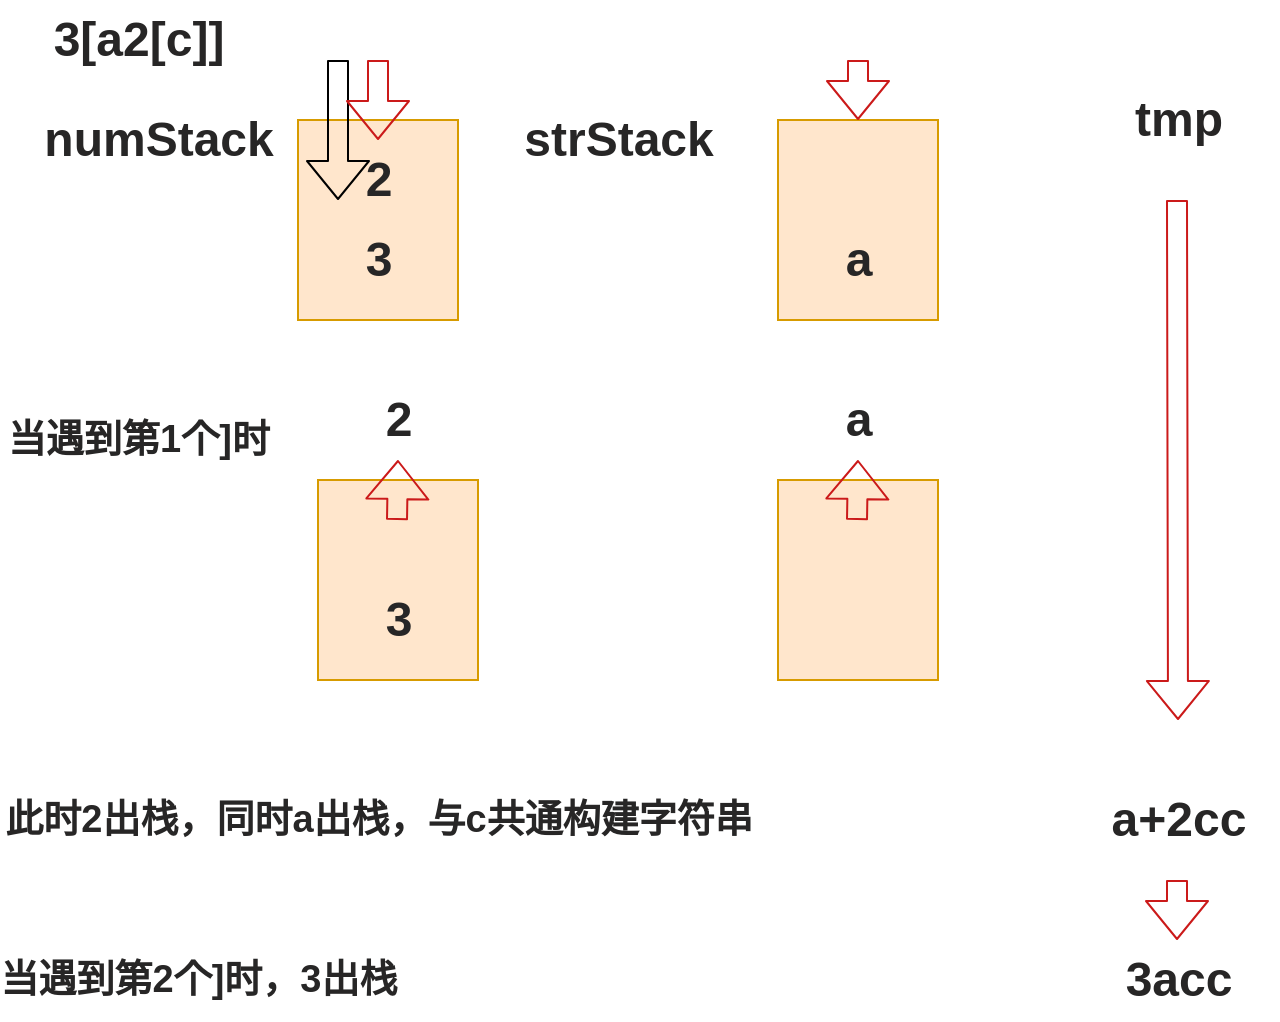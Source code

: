 <mxfile>
    <diagram id="V9re3EpEjp6ACrXzW-Pv" name="Page-1">
        <mxGraphModel dx="1079" dy="778" grid="0" gridSize="10" guides="1" tooltips="1" connect="1" arrows="1" fold="1" page="1" pageScale="1" pageWidth="827" pageHeight="1169" background="#ffffff" math="0" shadow="0">
            <root>
                <mxCell id="0"/>
                <mxCell id="1" parent="0"/>
                <mxCell id="2" value="" style="rounded=0;whiteSpace=wrap;html=1;fillColor=#ffe6cc;strokeColor=#d79b00;" vertex="1" parent="1">
                    <mxGeometry x="190" y="90" width="80" height="100" as="geometry"/>
                </mxCell>
                <mxCell id="3" value="numStack" style="text;strokeColor=none;fillColor=none;html=1;fontSize=24;fontStyle=1;verticalAlign=middle;align=center;fontColor=#272626;" vertex="1" parent="1">
                    <mxGeometry x="70" y="80" width="100" height="40" as="geometry"/>
                </mxCell>
                <mxCell id="4" value="3" style="text;strokeColor=none;fillColor=none;html=1;fontSize=24;fontStyle=1;verticalAlign=middle;align=center;fontColor=#272626;" vertex="1" parent="1">
                    <mxGeometry x="180" y="140" width="100" height="40" as="geometry"/>
                </mxCell>
                <mxCell id="5" value="2" style="text;strokeColor=none;fillColor=none;html=1;fontSize=24;fontStyle=1;verticalAlign=middle;align=center;fontColor=#272626;" vertex="1" parent="1">
                    <mxGeometry x="180" y="100" width="100" height="40" as="geometry"/>
                </mxCell>
                <mxCell id="7" value="" style="shape=flexArrow;endArrow=classic;html=1;fontColor=#272626;entryX=0.3;entryY=0.75;entryDx=0;entryDy=0;entryPerimeter=0;" edge="1" parent="1" target="5">
                    <mxGeometry width="50" height="50" relative="1" as="geometry">
                        <mxPoint x="210" y="60" as="sourcePoint"/>
                        <mxPoint x="260" y="10" as="targetPoint"/>
                    </mxGeometry>
                </mxCell>
                <mxCell id="9" value="" style="shape=flexArrow;endArrow=classic;html=1;fontColor=#272626;strokeColor=#cb1a1a;entryX=0.5;entryY=0;entryDx=0;entryDy=0;" edge="1" parent="1" target="5">
                    <mxGeometry width="50" height="50" relative="1" as="geometry">
                        <mxPoint x="230" y="60" as="sourcePoint"/>
                        <mxPoint x="280" y="10" as="targetPoint"/>
                    </mxGeometry>
                </mxCell>
                <mxCell id="10" value="" style="rounded=0;whiteSpace=wrap;html=1;fillColor=#ffe6cc;strokeColor=#d79b00;" vertex="1" parent="1">
                    <mxGeometry x="430" y="90" width="80" height="100" as="geometry"/>
                </mxCell>
                <mxCell id="11" value="a" style="text;strokeColor=none;fillColor=none;html=1;fontSize=24;fontStyle=1;verticalAlign=middle;align=center;fontColor=#272626;" vertex="1" parent="1">
                    <mxGeometry x="420" y="140" width="100" height="40" as="geometry"/>
                </mxCell>
                <mxCell id="12" value="strStack" style="text;strokeColor=none;fillColor=none;html=1;fontSize=24;fontStyle=1;verticalAlign=middle;align=center;fontColor=#272626;" vertex="1" parent="1">
                    <mxGeometry x="300" y="80" width="100" height="40" as="geometry"/>
                </mxCell>
                <mxCell id="14" value="当遇到第1个]时" style="text;strokeColor=none;fillColor=none;html=1;fontSize=19;fontStyle=1;verticalAlign=middle;align=center;fontColor=#272626;" vertex="1" parent="1">
                    <mxGeometry x="60" y="230" width="100" height="40" as="geometry"/>
                </mxCell>
                <mxCell id="16" value="" style="rounded=0;whiteSpace=wrap;html=1;fillColor=#ffe6cc;strokeColor=#d79b00;" vertex="1" parent="1">
                    <mxGeometry x="430" y="270" width="80" height="100" as="geometry"/>
                </mxCell>
                <mxCell id="19" value="" style="shape=flexArrow;endArrow=classic;html=1;fontColor=#272626;strokeColor=#cb1a1a;entryX=0.5;entryY=0;entryDx=0;entryDy=0;" edge="1" parent="1" target="10">
                    <mxGeometry width="50" height="50" relative="1" as="geometry">
                        <mxPoint x="470" y="60" as="sourcePoint"/>
                        <mxPoint x="240" y="110" as="targetPoint"/>
                        <Array as="points">
                            <mxPoint x="470" y="60"/>
                        </Array>
                    </mxGeometry>
                </mxCell>
                <mxCell id="21" value="" style="rounded=0;whiteSpace=wrap;html=1;fillColor=#ffe6cc;strokeColor=#d79b00;" vertex="1" parent="1">
                    <mxGeometry x="200" y="270" width="80" height="100" as="geometry"/>
                </mxCell>
                <mxCell id="24" value="3" style="text;strokeColor=none;fillColor=none;html=1;fontSize=24;fontStyle=1;verticalAlign=middle;align=center;fontColor=#272626;" vertex="1" parent="1">
                    <mxGeometry x="190" y="320" width="100" height="40" as="geometry"/>
                </mxCell>
                <mxCell id="25" value="2" style="text;strokeColor=none;fillColor=none;html=1;fontSize=24;fontStyle=1;verticalAlign=middle;align=center;fontColor=#272626;" vertex="1" parent="1">
                    <mxGeometry x="190" y="220" width="100" height="40" as="geometry"/>
                </mxCell>
                <mxCell id="27" value="此时2出栈，同时a出栈，与c共通构建字符串" style="text;strokeColor=none;fillColor=none;html=1;fontSize=19;fontStyle=1;verticalAlign=middle;align=center;fontColor=#272626;" vertex="1" parent="1">
                    <mxGeometry x="180" y="420" width="100" height="40" as="geometry"/>
                </mxCell>
                <mxCell id="28" value="tmp" style="text;strokeColor=none;fillColor=none;html=1;fontSize=24;fontStyle=1;verticalAlign=middle;align=center;fontColor=#272626;" vertex="1" parent="1">
                    <mxGeometry x="580" y="70" width="100" height="40" as="geometry"/>
                </mxCell>
                <mxCell id="31" value="a" style="text;strokeColor=none;fillColor=none;html=1;fontSize=24;fontStyle=1;verticalAlign=middle;align=center;fontColor=#272626;" vertex="1" parent="1">
                    <mxGeometry x="420" y="220" width="100" height="40" as="geometry"/>
                </mxCell>
                <mxCell id="32" value="" style="shape=flexArrow;endArrow=classic;html=1;fontColor=#272626;strokeColor=#cb1a1a;" edge="1" parent="1">
                    <mxGeometry width="50" height="50" relative="1" as="geometry">
                        <mxPoint x="469.5" y="290" as="sourcePoint"/>
                        <mxPoint x="470" y="260" as="targetPoint"/>
                        <Array as="points">
                            <mxPoint x="469.5" y="290"/>
                        </Array>
                    </mxGeometry>
                </mxCell>
                <mxCell id="35" value="&lt;div class=&quot;lake-content&quot;&gt;&lt;span class=&quot;ne-text&quot;&gt;3[a2[c]]&lt;/span&gt;&lt;/div&gt;" style="text;strokeColor=none;fillColor=none;html=1;fontSize=24;fontStyle=1;verticalAlign=middle;align=center;fontColor=#272626;" vertex="1" parent="1">
                    <mxGeometry x="60" y="30" width="100" height="40" as="geometry"/>
                </mxCell>
                <mxCell id="36" value="" style="shape=flexArrow;endArrow=classic;html=1;fontColor=#272626;strokeColor=#cb1a1a;" edge="1" parent="1">
                    <mxGeometry width="50" height="50" relative="1" as="geometry">
                        <mxPoint x="239.5" y="290" as="sourcePoint"/>
                        <mxPoint x="240" y="260" as="targetPoint"/>
                        <Array as="points">
                            <mxPoint x="239.5" y="290"/>
                        </Array>
                    </mxGeometry>
                </mxCell>
                <mxCell id="37" value="a+2cc" style="text;strokeColor=none;fillColor=none;html=1;fontSize=24;fontStyle=1;verticalAlign=middle;align=center;fontColor=#272626;" vertex="1" parent="1">
                    <mxGeometry x="580" y="420" width="100" height="40" as="geometry"/>
                </mxCell>
                <mxCell id="38" value="当遇到第2个]时，3出栈" style="text;strokeColor=none;fillColor=none;html=1;fontSize=19;fontStyle=1;verticalAlign=middle;align=center;fontColor=#272626;" vertex="1" parent="1">
                    <mxGeometry x="90" y="500" width="100" height="40" as="geometry"/>
                </mxCell>
                <mxCell id="40" value="" style="shape=flexArrow;endArrow=classic;html=1;fontColor=#272626;strokeColor=#cb1a1a;" edge="1" parent="1">
                    <mxGeometry width="50" height="50" relative="1" as="geometry">
                        <mxPoint x="629.5" y="130" as="sourcePoint"/>
                        <mxPoint x="630" y="390" as="targetPoint"/>
                        <Array as="points">
                            <mxPoint x="629.5" y="130"/>
                        </Array>
                    </mxGeometry>
                </mxCell>
                <mxCell id="41" value="3acc" style="text;strokeColor=none;fillColor=none;html=1;fontSize=24;fontStyle=1;verticalAlign=middle;align=center;fontColor=#272626;" vertex="1" parent="1">
                    <mxGeometry x="580" y="500" width="100" height="40" as="geometry"/>
                </mxCell>
                <mxCell id="43" value="" style="shape=flexArrow;endArrow=classic;html=1;fontColor=#272626;strokeColor=#cb1a1a;entryX=0.5;entryY=0;entryDx=0;entryDy=0;" edge="1" parent="1">
                    <mxGeometry width="50" height="50" relative="1" as="geometry">
                        <mxPoint x="629.5" y="470" as="sourcePoint"/>
                        <mxPoint x="629.5" y="500" as="targetPoint"/>
                        <Array as="points">
                            <mxPoint x="629.5" y="470"/>
                        </Array>
                    </mxGeometry>
                </mxCell>
            </root>
        </mxGraphModel>
    </diagram>
</mxfile>